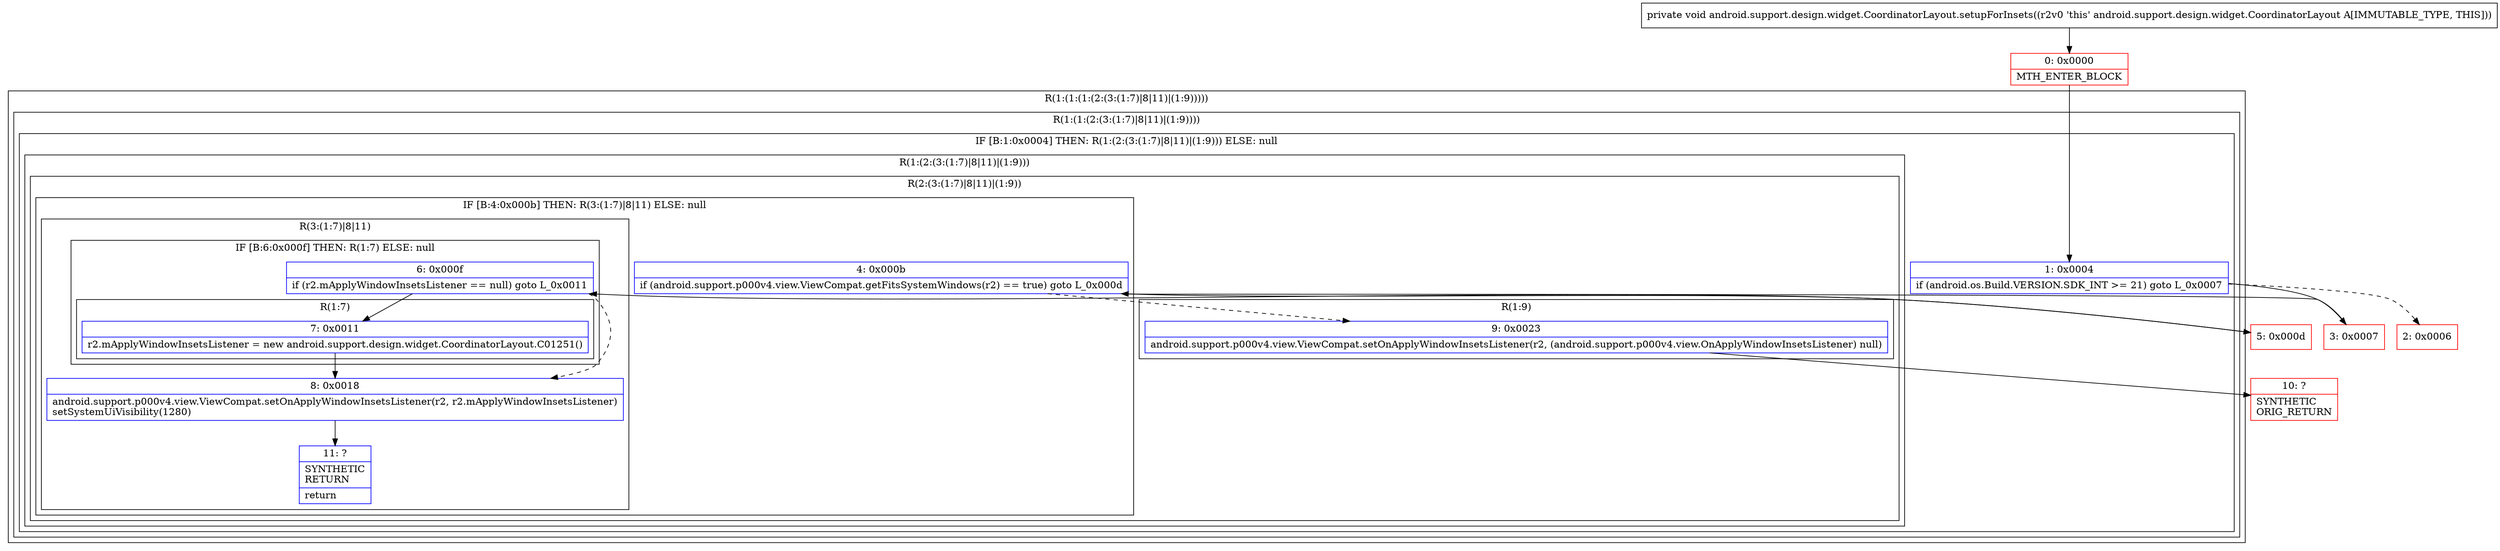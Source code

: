 digraph "CFG forandroid.support.design.widget.CoordinatorLayout.setupForInsets()V" {
subgraph cluster_Region_1832256849 {
label = "R(1:(1:(1:(2:(3:(1:7)|8|11)|(1:9)))))";
node [shape=record,color=blue];
subgraph cluster_Region_1441308082 {
label = "R(1:(1:(2:(3:(1:7)|8|11)|(1:9))))";
node [shape=record,color=blue];
subgraph cluster_IfRegion_366675911 {
label = "IF [B:1:0x0004] THEN: R(1:(2:(3:(1:7)|8|11)|(1:9))) ELSE: null";
node [shape=record,color=blue];
Node_1 [shape=record,label="{1\:\ 0x0004|if (android.os.Build.VERSION.SDK_INT \>= 21) goto L_0x0007\l}"];
subgraph cluster_Region_74603696 {
label = "R(1:(2:(3:(1:7)|8|11)|(1:9)))";
node [shape=record,color=blue];
subgraph cluster_Region_1496571362 {
label = "R(2:(3:(1:7)|8|11)|(1:9))";
node [shape=record,color=blue];
subgraph cluster_IfRegion_1218956923 {
label = "IF [B:4:0x000b] THEN: R(3:(1:7)|8|11) ELSE: null";
node [shape=record,color=blue];
Node_4 [shape=record,label="{4\:\ 0x000b|if (android.support.p000v4.view.ViewCompat.getFitsSystemWindows(r2) == true) goto L_0x000d\l}"];
subgraph cluster_Region_93265303 {
label = "R(3:(1:7)|8|11)";
node [shape=record,color=blue];
subgraph cluster_IfRegion_319702602 {
label = "IF [B:6:0x000f] THEN: R(1:7) ELSE: null";
node [shape=record,color=blue];
Node_6 [shape=record,label="{6\:\ 0x000f|if (r2.mApplyWindowInsetsListener == null) goto L_0x0011\l}"];
subgraph cluster_Region_1419068676 {
label = "R(1:7)";
node [shape=record,color=blue];
Node_7 [shape=record,label="{7\:\ 0x0011|r2.mApplyWindowInsetsListener = new android.support.design.widget.CoordinatorLayout.C01251()\l}"];
}
}
Node_8 [shape=record,label="{8\:\ 0x0018|android.support.p000v4.view.ViewCompat.setOnApplyWindowInsetsListener(r2, r2.mApplyWindowInsetsListener)\lsetSystemUiVisibility(1280)\l}"];
Node_11 [shape=record,label="{11\:\ ?|SYNTHETIC\lRETURN\l|return\l}"];
}
}
subgraph cluster_Region_574070267 {
label = "R(1:9)";
node [shape=record,color=blue];
Node_9 [shape=record,label="{9\:\ 0x0023|android.support.p000v4.view.ViewCompat.setOnApplyWindowInsetsListener(r2, (android.support.p000v4.view.OnApplyWindowInsetsListener) null)\l}"];
}
}
}
}
}
}
Node_0 [shape=record,color=red,label="{0\:\ 0x0000|MTH_ENTER_BLOCK\l}"];
Node_2 [shape=record,color=red,label="{2\:\ 0x0006}"];
Node_3 [shape=record,color=red,label="{3\:\ 0x0007}"];
Node_5 [shape=record,color=red,label="{5\:\ 0x000d}"];
Node_10 [shape=record,color=red,label="{10\:\ ?|SYNTHETIC\lORIG_RETURN\l}"];
MethodNode[shape=record,label="{private void android.support.design.widget.CoordinatorLayout.setupForInsets((r2v0 'this' android.support.design.widget.CoordinatorLayout A[IMMUTABLE_TYPE, THIS])) }"];
MethodNode -> Node_0;
Node_1 -> Node_2[style=dashed];
Node_1 -> Node_3;
Node_4 -> Node_5;
Node_4 -> Node_9[style=dashed];
Node_6 -> Node_7;
Node_6 -> Node_8[style=dashed];
Node_7 -> Node_8;
Node_8 -> Node_11;
Node_9 -> Node_10;
Node_0 -> Node_1;
Node_3 -> Node_4;
Node_5 -> Node_6;
}

